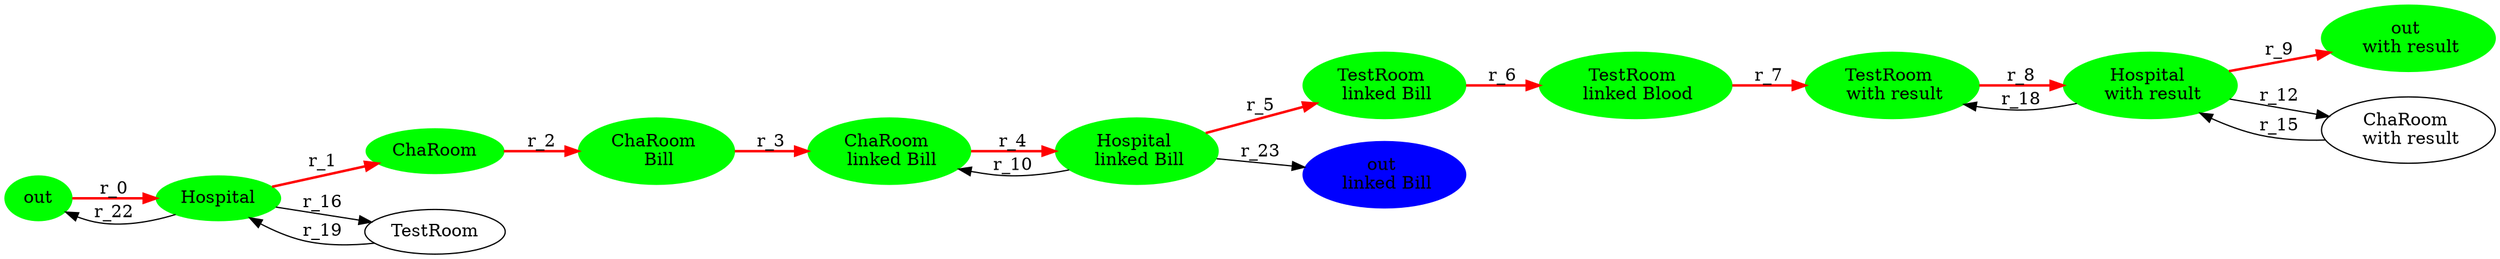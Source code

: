 digraph reaction_graph {
rankdir = LR;

n1e[label="out",color="green",style="filled"]
//Patient out of Hospital
 n1e -> n2e[label="r_0",color="red",style="bold"];

n2e[label="Hospital",color="green",style="filled"]
//Patient in Hospital
 n2e -> n3e[label="r_1",color="red",style="bold"];
 n2e -> n4e[label="r_16"];
 n2e -> n1e[label="r_22"];

n3e[label="ChaRoom",color="green",style="filled"]
//Patient in ChargingRoom
 n3e -> n5e[label="r_2",color="red",style="bold"];

n4e[label="TestRoom"]
//Patient in TestingRoom
 n4e -> n2e[label="r_19"];

n5e[label="ChaRoom \n Bill",color="green",style="filled"]
//Patient in ChargingRoom && Bill in ChargingRoom
 n5e -> n6e[label="r_3",color="red",style="bold"];

n6e[label="ChaRoom \n linked Bill",color="green",style="filled"]
//Patient in ChargingRoom && Patient linked Bill
 n6e -> n8e[label="r_4",color="red",style="bold"];

n8e[label="Hospital \n linked Bill",color="green",style="filled"]
//Patient in Hospital && Patient linked Bill
 n8e -> n11e[label="r_5",color="red",style="bold"];
 n8e -> n6e[label="r_10"];
 n8e -> n12e[label="r_23"];

n11e[label="TestRoom \n linked Bill",color="green",style="filled"]
//Patient in TestingRoom && Patient linked Bill
 n11e -> n13e[label="r_6",color="red",style="bold"];

n12e[label="out \n linked Bill",color="blue",style="filled"]
//Patient out of Hospital && Patient linked Bill

n13e[label="TestRoom \n linked Blood",color="green",style="filled"]
//Patient in TestingRoom && Patient linked Blood
 n13e -> n14e[label="r_7",color="red",style="bold"];

n14e[label="TestRoom \n with result",color="green",style="filled"]
//Patient in TestingRoom && Patient with TestingResults
 n14e -> n16e[label="r_8",color="red",style="bold"];

n16e[label="Hospital \n with result",color="green",style="filled"]
//Patient in Hospital && Patient with TestingResults
 n16e -> n19e[label="r_9",color="red",style="bold"];
 n16e -> n20e[label="r_12"];
 n16e -> n14e[label="r_18"];

n19e[label="out \n with result",color="green",style="filled"]
//Patient out of Hospital && Patient with TestingResults

n20e[label="ChaRoom \n with result"]
//Patient in ChargingRoom && Patient with TestingResults
 n20e -> n16e[label="r_15"];
}